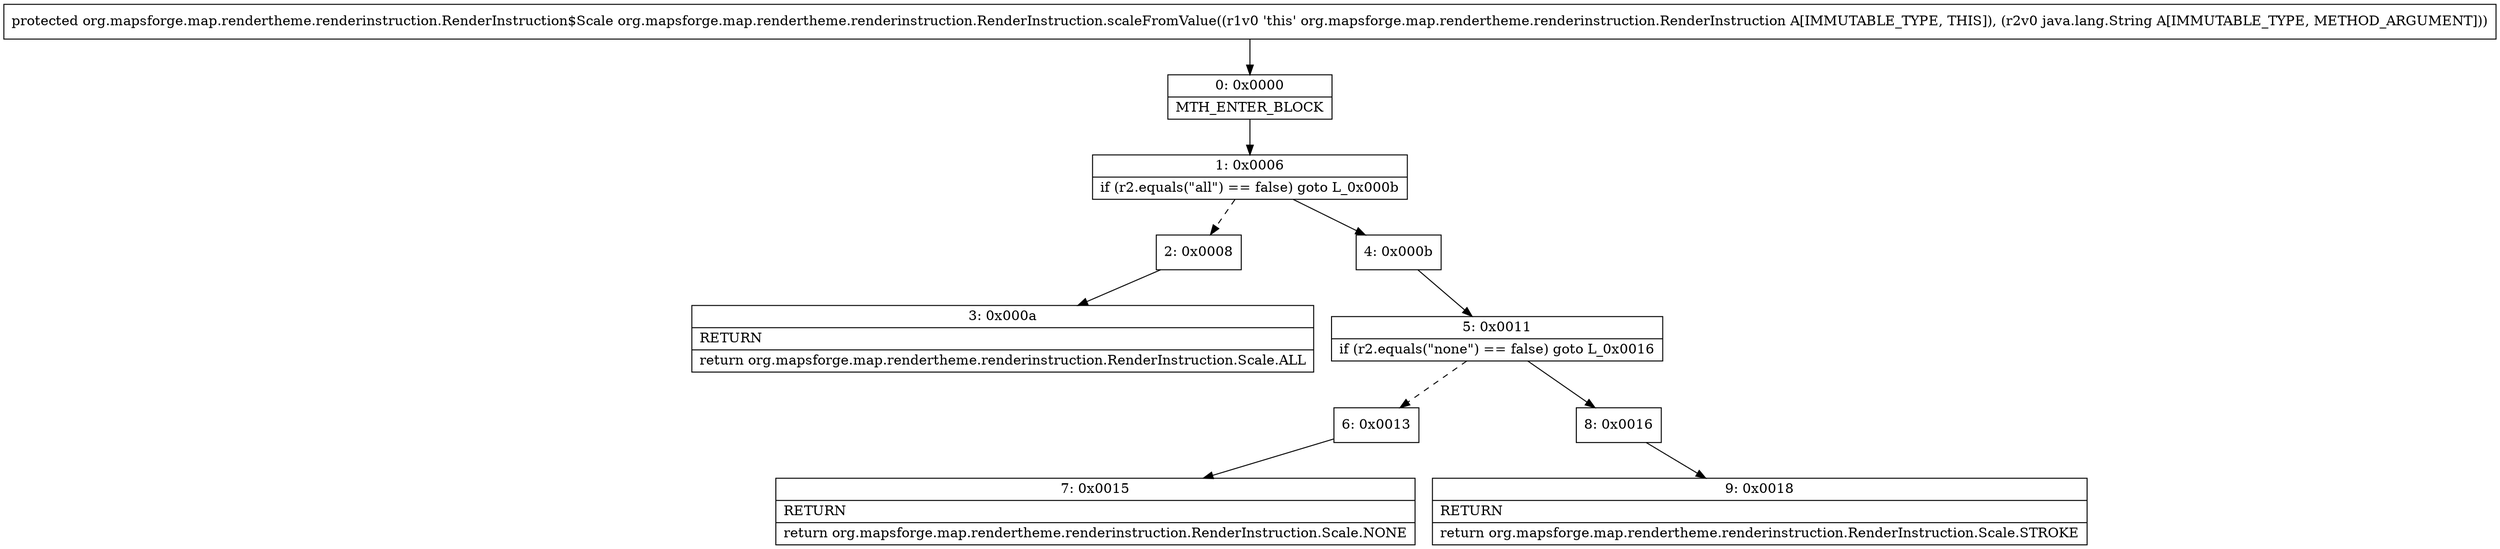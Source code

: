 digraph "CFG fororg.mapsforge.map.rendertheme.renderinstruction.RenderInstruction.scaleFromValue(Ljava\/lang\/String;)Lorg\/mapsforge\/map\/rendertheme\/renderinstruction\/RenderInstruction$Scale;" {
Node_0 [shape=record,label="{0\:\ 0x0000|MTH_ENTER_BLOCK\l}"];
Node_1 [shape=record,label="{1\:\ 0x0006|if (r2.equals(\"all\") == false) goto L_0x000b\l}"];
Node_2 [shape=record,label="{2\:\ 0x0008}"];
Node_3 [shape=record,label="{3\:\ 0x000a|RETURN\l|return org.mapsforge.map.rendertheme.renderinstruction.RenderInstruction.Scale.ALL\l}"];
Node_4 [shape=record,label="{4\:\ 0x000b}"];
Node_5 [shape=record,label="{5\:\ 0x0011|if (r2.equals(\"none\") == false) goto L_0x0016\l}"];
Node_6 [shape=record,label="{6\:\ 0x0013}"];
Node_7 [shape=record,label="{7\:\ 0x0015|RETURN\l|return org.mapsforge.map.rendertheme.renderinstruction.RenderInstruction.Scale.NONE\l}"];
Node_8 [shape=record,label="{8\:\ 0x0016}"];
Node_9 [shape=record,label="{9\:\ 0x0018|RETURN\l|return org.mapsforge.map.rendertheme.renderinstruction.RenderInstruction.Scale.STROKE\l}"];
MethodNode[shape=record,label="{protected org.mapsforge.map.rendertheme.renderinstruction.RenderInstruction$Scale org.mapsforge.map.rendertheme.renderinstruction.RenderInstruction.scaleFromValue((r1v0 'this' org.mapsforge.map.rendertheme.renderinstruction.RenderInstruction A[IMMUTABLE_TYPE, THIS]), (r2v0 java.lang.String A[IMMUTABLE_TYPE, METHOD_ARGUMENT])) }"];
MethodNode -> Node_0;
Node_0 -> Node_1;
Node_1 -> Node_2[style=dashed];
Node_1 -> Node_4;
Node_2 -> Node_3;
Node_4 -> Node_5;
Node_5 -> Node_6[style=dashed];
Node_5 -> Node_8;
Node_6 -> Node_7;
Node_8 -> Node_9;
}

